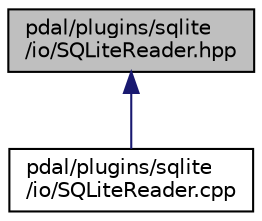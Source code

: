 digraph "pdal/plugins/sqlite/io/SQLiteReader.hpp"
{
  edge [fontname="Helvetica",fontsize="10",labelfontname="Helvetica",labelfontsize="10"];
  node [fontname="Helvetica",fontsize="10",shape=record];
  Node1 [label="pdal/plugins/sqlite\l/io/SQLiteReader.hpp",height=0.2,width=0.4,color="black", fillcolor="grey75", style="filled", fontcolor="black"];
  Node1 -> Node2 [dir="back",color="midnightblue",fontsize="10",style="solid",fontname="Helvetica"];
  Node2 [label="pdal/plugins/sqlite\l/io/SQLiteReader.cpp",height=0.2,width=0.4,color="black", fillcolor="white", style="filled",URL="$SQLiteReader_8cpp.html"];
}
